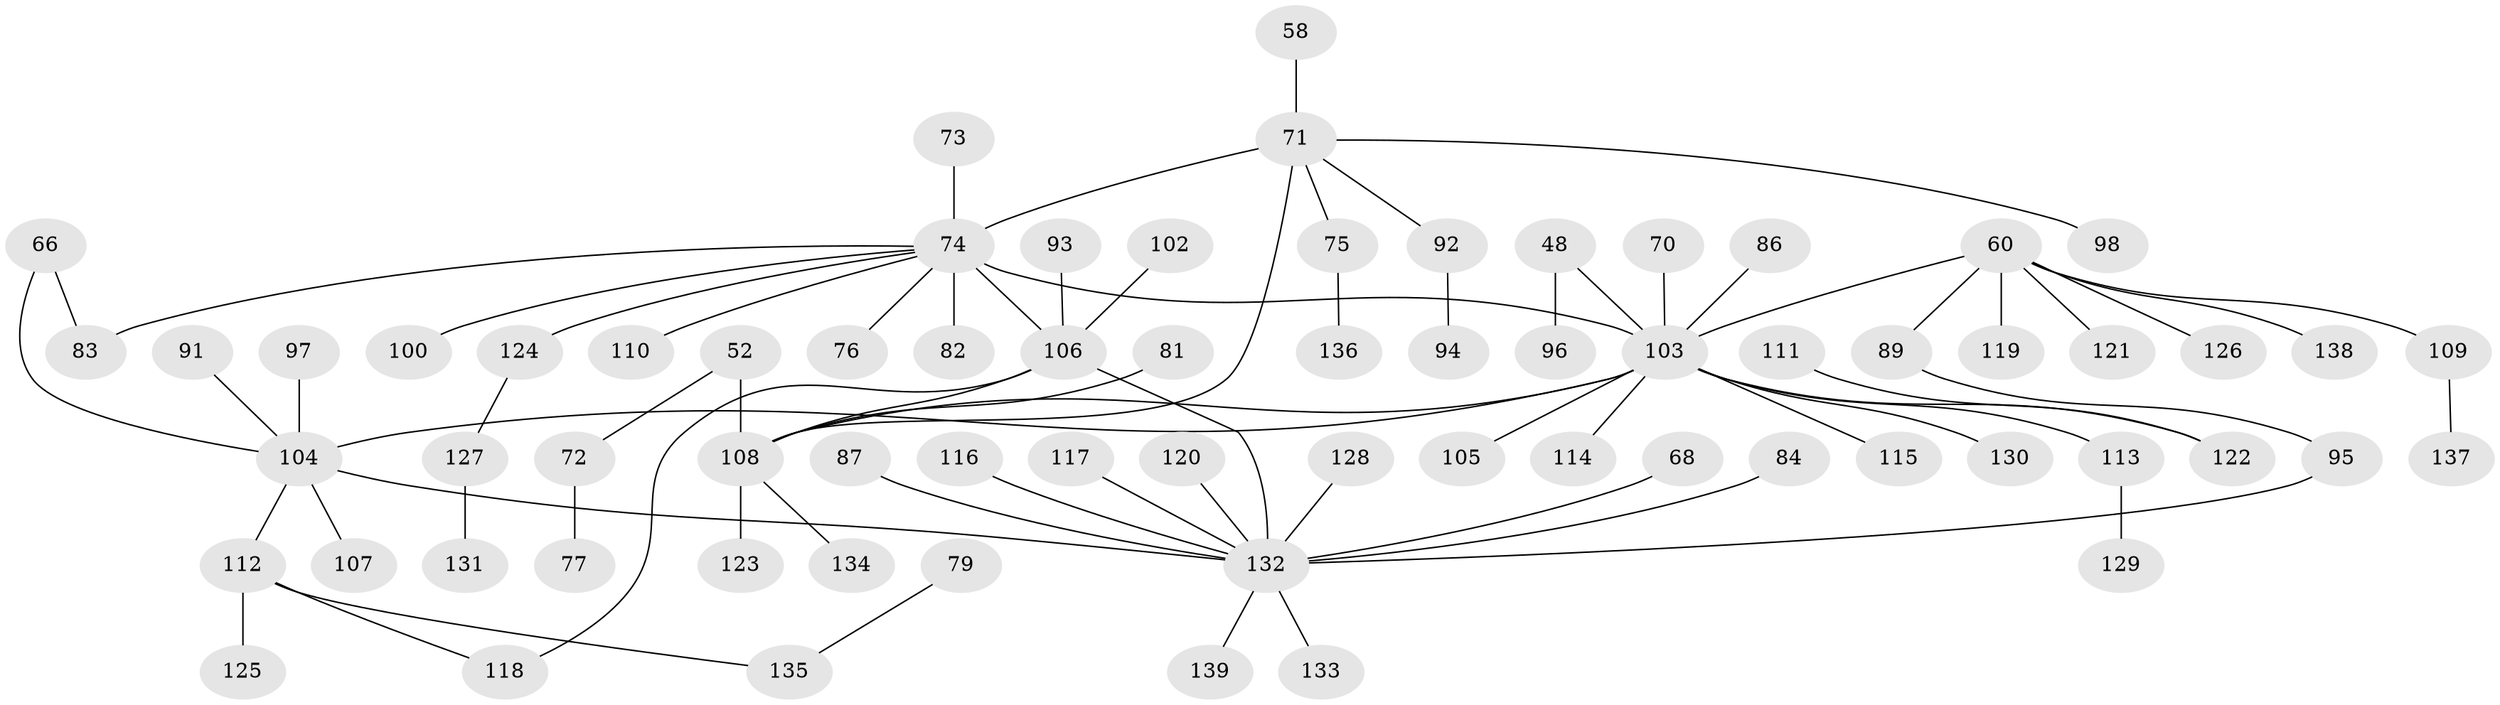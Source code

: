// original degree distribution, {5: 0.03597122302158273, 10: 0.007194244604316547, 4: 0.10071942446043165, 3: 0.1510791366906475, 2: 0.2805755395683453, 1: 0.41007194244604317, 7: 0.007194244604316547, 6: 0.007194244604316547}
// Generated by graph-tools (version 1.1) at 2025/02/03/05/25 17:02:35]
// undirected, 69 vertices, 74 edges
graph export_dot {
graph [start="1"]
  node [color=gray90,style=filled];
  48;
  52;
  58;
  60 [super="+37+38+27"];
  66;
  68;
  70;
  71 [super="+39"];
  72;
  73;
  74 [super="+35+30+62"];
  75;
  76;
  77;
  79;
  81;
  82;
  83;
  84;
  86;
  87;
  89;
  91;
  92 [super="+63"];
  93;
  94;
  95;
  96;
  97;
  98;
  100;
  102;
  103 [super="+99+65+78"];
  104 [super="+28+45+47+21+34+41"];
  105;
  106 [super="+5+101"];
  107;
  108 [super="+57+22"];
  109;
  110;
  111;
  112 [super="+7+23+53"];
  113 [super="+85"];
  114 [super="+18"];
  115;
  116;
  117;
  118;
  119;
  120;
  121;
  122 [super="+90"];
  123;
  124;
  125;
  126;
  127;
  128;
  129;
  130;
  131;
  132 [super="+54+88+80"];
  133;
  134;
  135 [super="+10"];
  136;
  137;
  138;
  139;
  48 -- 96;
  48 -- 103;
  52 -- 72;
  52 -- 108;
  58 -- 71;
  60 -- 89;
  60 -- 126;
  60 -- 103 [weight=2];
  60 -- 119;
  60 -- 121;
  60 -- 138;
  60 -- 109;
  66 -- 83;
  66 -- 104;
  68 -- 132;
  70 -- 103;
  71 -- 75;
  71 -- 108 [weight=2];
  71 -- 98;
  71 -- 74;
  71 -- 92;
  72 -- 77;
  73 -- 74;
  74 -- 76;
  74 -- 110;
  74 -- 103 [weight=2];
  74 -- 100;
  74 -- 106 [weight=2];
  74 -- 82;
  74 -- 83;
  74 -- 124;
  75 -- 136;
  79 -- 135;
  81 -- 108;
  84 -- 132;
  86 -- 103;
  87 -- 132;
  89 -- 95;
  91 -- 104;
  92 -- 94;
  93 -- 106;
  95 -- 132;
  97 -- 104;
  102 -- 106;
  103 -- 115;
  103 -- 130;
  103 -- 105;
  103 -- 108 [weight=2];
  103 -- 104;
  103 -- 113 [weight=2];
  103 -- 114;
  103 -- 122;
  104 -- 107;
  104 -- 112;
  104 -- 132;
  106 -- 118;
  106 -- 108;
  106 -- 132 [weight=2];
  108 -- 134;
  108 -- 123;
  109 -- 137;
  111 -- 122;
  112 -- 125;
  112 -- 118;
  112 -- 135;
  113 -- 129;
  116 -- 132;
  117 -- 132;
  120 -- 132;
  124 -- 127;
  127 -- 131;
  128 -- 132;
  132 -- 133;
  132 -- 139;
}
